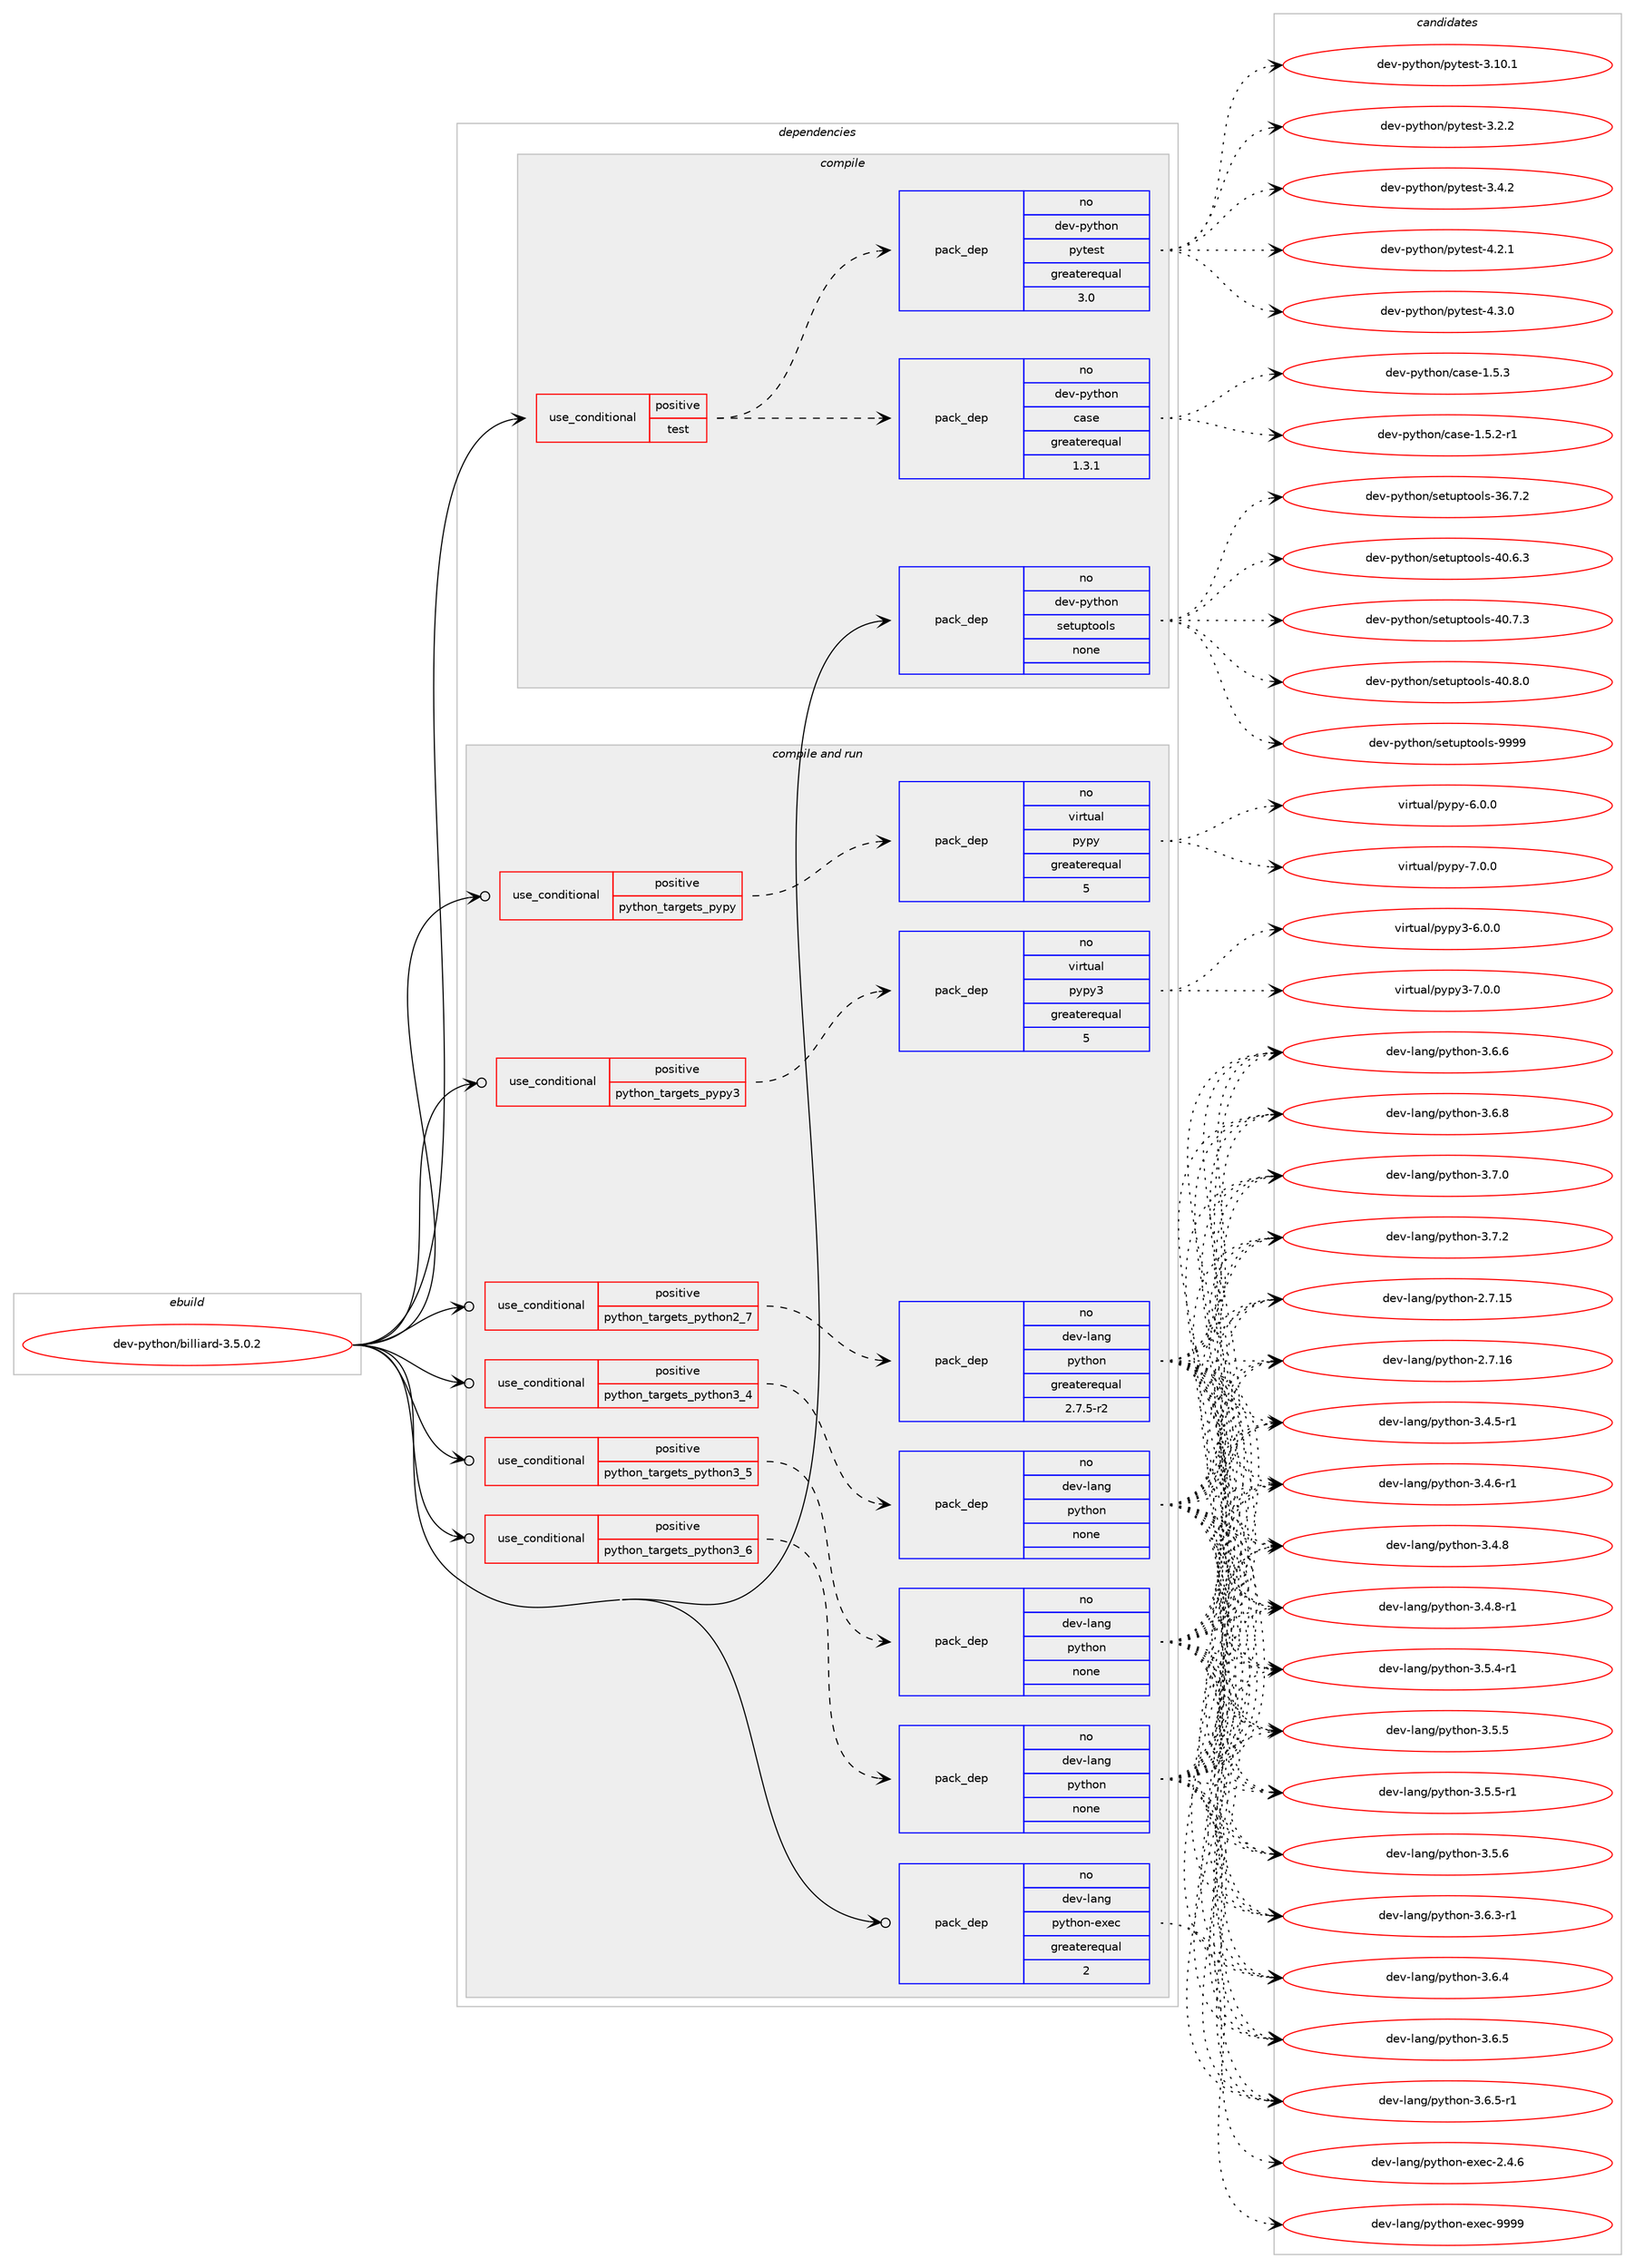 digraph prolog {

# *************
# Graph options
# *************

newrank=true;
concentrate=true;
compound=true;
graph [rankdir=LR,fontname=Helvetica,fontsize=10,ranksep=1.5];#, ranksep=2.5, nodesep=0.2];
edge  [arrowhead=vee];
node  [fontname=Helvetica,fontsize=10];

# **********
# The ebuild
# **********

subgraph cluster_leftcol {
color=gray;
rank=same;
label=<<i>ebuild</i>>;
id [label="dev-python/billiard-3.5.0.2", color=red, width=4, href="../dev-python/billiard-3.5.0.2.svg"];
}

# ****************
# The dependencies
# ****************

subgraph cluster_midcol {
color=gray;
label=<<i>dependencies</i>>;
subgraph cluster_compile {
fillcolor="#eeeeee";
style=filled;
label=<<i>compile</i>>;
subgraph cond371655 {
dependency1401049 [label=<<TABLE BORDER="0" CELLBORDER="1" CELLSPACING="0" CELLPADDING="4"><TR><TD ROWSPAN="3" CELLPADDING="10">use_conditional</TD></TR><TR><TD>positive</TD></TR><TR><TD>test</TD></TR></TABLE>>, shape=none, color=red];
subgraph pack1006166 {
dependency1401050 [label=<<TABLE BORDER="0" CELLBORDER="1" CELLSPACING="0" CELLPADDING="4" WIDTH="220"><TR><TD ROWSPAN="6" CELLPADDING="30">pack_dep</TD></TR><TR><TD WIDTH="110">no</TD></TR><TR><TD>dev-python</TD></TR><TR><TD>case</TD></TR><TR><TD>greaterequal</TD></TR><TR><TD>1.3.1</TD></TR></TABLE>>, shape=none, color=blue];
}
dependency1401049:e -> dependency1401050:w [weight=20,style="dashed",arrowhead="vee"];
subgraph pack1006167 {
dependency1401051 [label=<<TABLE BORDER="0" CELLBORDER="1" CELLSPACING="0" CELLPADDING="4" WIDTH="220"><TR><TD ROWSPAN="6" CELLPADDING="30">pack_dep</TD></TR><TR><TD WIDTH="110">no</TD></TR><TR><TD>dev-python</TD></TR><TR><TD>pytest</TD></TR><TR><TD>greaterequal</TD></TR><TR><TD>3.0</TD></TR></TABLE>>, shape=none, color=blue];
}
dependency1401049:e -> dependency1401051:w [weight=20,style="dashed",arrowhead="vee"];
}
id:e -> dependency1401049:w [weight=20,style="solid",arrowhead="vee"];
subgraph pack1006168 {
dependency1401052 [label=<<TABLE BORDER="0" CELLBORDER="1" CELLSPACING="0" CELLPADDING="4" WIDTH="220"><TR><TD ROWSPAN="6" CELLPADDING="30">pack_dep</TD></TR><TR><TD WIDTH="110">no</TD></TR><TR><TD>dev-python</TD></TR><TR><TD>setuptools</TD></TR><TR><TD>none</TD></TR><TR><TD></TD></TR></TABLE>>, shape=none, color=blue];
}
id:e -> dependency1401052:w [weight=20,style="solid",arrowhead="vee"];
}
subgraph cluster_compileandrun {
fillcolor="#eeeeee";
style=filled;
label=<<i>compile and run</i>>;
subgraph cond371656 {
dependency1401053 [label=<<TABLE BORDER="0" CELLBORDER="1" CELLSPACING="0" CELLPADDING="4"><TR><TD ROWSPAN="3" CELLPADDING="10">use_conditional</TD></TR><TR><TD>positive</TD></TR><TR><TD>python_targets_pypy</TD></TR></TABLE>>, shape=none, color=red];
subgraph pack1006169 {
dependency1401054 [label=<<TABLE BORDER="0" CELLBORDER="1" CELLSPACING="0" CELLPADDING="4" WIDTH="220"><TR><TD ROWSPAN="6" CELLPADDING="30">pack_dep</TD></TR><TR><TD WIDTH="110">no</TD></TR><TR><TD>virtual</TD></TR><TR><TD>pypy</TD></TR><TR><TD>greaterequal</TD></TR><TR><TD>5</TD></TR></TABLE>>, shape=none, color=blue];
}
dependency1401053:e -> dependency1401054:w [weight=20,style="dashed",arrowhead="vee"];
}
id:e -> dependency1401053:w [weight=20,style="solid",arrowhead="odotvee"];
subgraph cond371657 {
dependency1401055 [label=<<TABLE BORDER="0" CELLBORDER="1" CELLSPACING="0" CELLPADDING="4"><TR><TD ROWSPAN="3" CELLPADDING="10">use_conditional</TD></TR><TR><TD>positive</TD></TR><TR><TD>python_targets_pypy3</TD></TR></TABLE>>, shape=none, color=red];
subgraph pack1006170 {
dependency1401056 [label=<<TABLE BORDER="0" CELLBORDER="1" CELLSPACING="0" CELLPADDING="4" WIDTH="220"><TR><TD ROWSPAN="6" CELLPADDING="30">pack_dep</TD></TR><TR><TD WIDTH="110">no</TD></TR><TR><TD>virtual</TD></TR><TR><TD>pypy3</TD></TR><TR><TD>greaterequal</TD></TR><TR><TD>5</TD></TR></TABLE>>, shape=none, color=blue];
}
dependency1401055:e -> dependency1401056:w [weight=20,style="dashed",arrowhead="vee"];
}
id:e -> dependency1401055:w [weight=20,style="solid",arrowhead="odotvee"];
subgraph cond371658 {
dependency1401057 [label=<<TABLE BORDER="0" CELLBORDER="1" CELLSPACING="0" CELLPADDING="4"><TR><TD ROWSPAN="3" CELLPADDING="10">use_conditional</TD></TR><TR><TD>positive</TD></TR><TR><TD>python_targets_python2_7</TD></TR></TABLE>>, shape=none, color=red];
subgraph pack1006171 {
dependency1401058 [label=<<TABLE BORDER="0" CELLBORDER="1" CELLSPACING="0" CELLPADDING="4" WIDTH="220"><TR><TD ROWSPAN="6" CELLPADDING="30">pack_dep</TD></TR><TR><TD WIDTH="110">no</TD></TR><TR><TD>dev-lang</TD></TR><TR><TD>python</TD></TR><TR><TD>greaterequal</TD></TR><TR><TD>2.7.5-r2</TD></TR></TABLE>>, shape=none, color=blue];
}
dependency1401057:e -> dependency1401058:w [weight=20,style="dashed",arrowhead="vee"];
}
id:e -> dependency1401057:w [weight=20,style="solid",arrowhead="odotvee"];
subgraph cond371659 {
dependency1401059 [label=<<TABLE BORDER="0" CELLBORDER="1" CELLSPACING="0" CELLPADDING="4"><TR><TD ROWSPAN="3" CELLPADDING="10">use_conditional</TD></TR><TR><TD>positive</TD></TR><TR><TD>python_targets_python3_4</TD></TR></TABLE>>, shape=none, color=red];
subgraph pack1006172 {
dependency1401060 [label=<<TABLE BORDER="0" CELLBORDER="1" CELLSPACING="0" CELLPADDING="4" WIDTH="220"><TR><TD ROWSPAN="6" CELLPADDING="30">pack_dep</TD></TR><TR><TD WIDTH="110">no</TD></TR><TR><TD>dev-lang</TD></TR><TR><TD>python</TD></TR><TR><TD>none</TD></TR><TR><TD></TD></TR></TABLE>>, shape=none, color=blue];
}
dependency1401059:e -> dependency1401060:w [weight=20,style="dashed",arrowhead="vee"];
}
id:e -> dependency1401059:w [weight=20,style="solid",arrowhead="odotvee"];
subgraph cond371660 {
dependency1401061 [label=<<TABLE BORDER="0" CELLBORDER="1" CELLSPACING="0" CELLPADDING="4"><TR><TD ROWSPAN="3" CELLPADDING="10">use_conditional</TD></TR><TR><TD>positive</TD></TR><TR><TD>python_targets_python3_5</TD></TR></TABLE>>, shape=none, color=red];
subgraph pack1006173 {
dependency1401062 [label=<<TABLE BORDER="0" CELLBORDER="1" CELLSPACING="0" CELLPADDING="4" WIDTH="220"><TR><TD ROWSPAN="6" CELLPADDING="30">pack_dep</TD></TR><TR><TD WIDTH="110">no</TD></TR><TR><TD>dev-lang</TD></TR><TR><TD>python</TD></TR><TR><TD>none</TD></TR><TR><TD></TD></TR></TABLE>>, shape=none, color=blue];
}
dependency1401061:e -> dependency1401062:w [weight=20,style="dashed",arrowhead="vee"];
}
id:e -> dependency1401061:w [weight=20,style="solid",arrowhead="odotvee"];
subgraph cond371661 {
dependency1401063 [label=<<TABLE BORDER="0" CELLBORDER="1" CELLSPACING="0" CELLPADDING="4"><TR><TD ROWSPAN="3" CELLPADDING="10">use_conditional</TD></TR><TR><TD>positive</TD></TR><TR><TD>python_targets_python3_6</TD></TR></TABLE>>, shape=none, color=red];
subgraph pack1006174 {
dependency1401064 [label=<<TABLE BORDER="0" CELLBORDER="1" CELLSPACING="0" CELLPADDING="4" WIDTH="220"><TR><TD ROWSPAN="6" CELLPADDING="30">pack_dep</TD></TR><TR><TD WIDTH="110">no</TD></TR><TR><TD>dev-lang</TD></TR><TR><TD>python</TD></TR><TR><TD>none</TD></TR><TR><TD></TD></TR></TABLE>>, shape=none, color=blue];
}
dependency1401063:e -> dependency1401064:w [weight=20,style="dashed",arrowhead="vee"];
}
id:e -> dependency1401063:w [weight=20,style="solid",arrowhead="odotvee"];
subgraph pack1006175 {
dependency1401065 [label=<<TABLE BORDER="0" CELLBORDER="1" CELLSPACING="0" CELLPADDING="4" WIDTH="220"><TR><TD ROWSPAN="6" CELLPADDING="30">pack_dep</TD></TR><TR><TD WIDTH="110">no</TD></TR><TR><TD>dev-lang</TD></TR><TR><TD>python-exec</TD></TR><TR><TD>greaterequal</TD></TR><TR><TD>2</TD></TR></TABLE>>, shape=none, color=blue];
}
id:e -> dependency1401065:w [weight=20,style="solid",arrowhead="odotvee"];
}
subgraph cluster_run {
fillcolor="#eeeeee";
style=filled;
label=<<i>run</i>>;
}
}

# **************
# The candidates
# **************

subgraph cluster_choices {
rank=same;
color=gray;
label=<<i>candidates</i>>;

subgraph choice1006166 {
color=black;
nodesep=1;
choice100101118451121211161041111104799971151014549465346504511449 [label="dev-python/case-1.5.2-r1", color=red, width=4,href="../dev-python/case-1.5.2-r1.svg"];
choice10010111845112121116104111110479997115101454946534651 [label="dev-python/case-1.5.3", color=red, width=4,href="../dev-python/case-1.5.3.svg"];
dependency1401050:e -> choice100101118451121211161041111104799971151014549465346504511449:w [style=dotted,weight="100"];
dependency1401050:e -> choice10010111845112121116104111110479997115101454946534651:w [style=dotted,weight="100"];
}
subgraph choice1006167 {
color=black;
nodesep=1;
choice100101118451121211161041111104711212111610111511645514649484649 [label="dev-python/pytest-3.10.1", color=red, width=4,href="../dev-python/pytest-3.10.1.svg"];
choice1001011184511212111610411111047112121116101115116455146504650 [label="dev-python/pytest-3.2.2", color=red, width=4,href="../dev-python/pytest-3.2.2.svg"];
choice1001011184511212111610411111047112121116101115116455146524650 [label="dev-python/pytest-3.4.2", color=red, width=4,href="../dev-python/pytest-3.4.2.svg"];
choice1001011184511212111610411111047112121116101115116455246504649 [label="dev-python/pytest-4.2.1", color=red, width=4,href="../dev-python/pytest-4.2.1.svg"];
choice1001011184511212111610411111047112121116101115116455246514648 [label="dev-python/pytest-4.3.0", color=red, width=4,href="../dev-python/pytest-4.3.0.svg"];
dependency1401051:e -> choice100101118451121211161041111104711212111610111511645514649484649:w [style=dotted,weight="100"];
dependency1401051:e -> choice1001011184511212111610411111047112121116101115116455146504650:w [style=dotted,weight="100"];
dependency1401051:e -> choice1001011184511212111610411111047112121116101115116455146524650:w [style=dotted,weight="100"];
dependency1401051:e -> choice1001011184511212111610411111047112121116101115116455246504649:w [style=dotted,weight="100"];
dependency1401051:e -> choice1001011184511212111610411111047112121116101115116455246514648:w [style=dotted,weight="100"];
}
subgraph choice1006168 {
color=black;
nodesep=1;
choice100101118451121211161041111104711510111611711211611111110811545515446554650 [label="dev-python/setuptools-36.7.2", color=red, width=4,href="../dev-python/setuptools-36.7.2.svg"];
choice100101118451121211161041111104711510111611711211611111110811545524846544651 [label="dev-python/setuptools-40.6.3", color=red, width=4,href="../dev-python/setuptools-40.6.3.svg"];
choice100101118451121211161041111104711510111611711211611111110811545524846554651 [label="dev-python/setuptools-40.7.3", color=red, width=4,href="../dev-python/setuptools-40.7.3.svg"];
choice100101118451121211161041111104711510111611711211611111110811545524846564648 [label="dev-python/setuptools-40.8.0", color=red, width=4,href="../dev-python/setuptools-40.8.0.svg"];
choice10010111845112121116104111110471151011161171121161111111081154557575757 [label="dev-python/setuptools-9999", color=red, width=4,href="../dev-python/setuptools-9999.svg"];
dependency1401052:e -> choice100101118451121211161041111104711510111611711211611111110811545515446554650:w [style=dotted,weight="100"];
dependency1401052:e -> choice100101118451121211161041111104711510111611711211611111110811545524846544651:w [style=dotted,weight="100"];
dependency1401052:e -> choice100101118451121211161041111104711510111611711211611111110811545524846554651:w [style=dotted,weight="100"];
dependency1401052:e -> choice100101118451121211161041111104711510111611711211611111110811545524846564648:w [style=dotted,weight="100"];
dependency1401052:e -> choice10010111845112121116104111110471151011161171121161111111081154557575757:w [style=dotted,weight="100"];
}
subgraph choice1006169 {
color=black;
nodesep=1;
choice1181051141161179710847112121112121455446484648 [label="virtual/pypy-6.0.0", color=red, width=4,href="../virtual/pypy-6.0.0.svg"];
choice1181051141161179710847112121112121455546484648 [label="virtual/pypy-7.0.0", color=red, width=4,href="../virtual/pypy-7.0.0.svg"];
dependency1401054:e -> choice1181051141161179710847112121112121455446484648:w [style=dotted,weight="100"];
dependency1401054:e -> choice1181051141161179710847112121112121455546484648:w [style=dotted,weight="100"];
}
subgraph choice1006170 {
color=black;
nodesep=1;
choice118105114116117971084711212111212151455446484648 [label="virtual/pypy3-6.0.0", color=red, width=4,href="../virtual/pypy3-6.0.0.svg"];
choice118105114116117971084711212111212151455546484648 [label="virtual/pypy3-7.0.0", color=red, width=4,href="../virtual/pypy3-7.0.0.svg"];
dependency1401056:e -> choice118105114116117971084711212111212151455446484648:w [style=dotted,weight="100"];
dependency1401056:e -> choice118105114116117971084711212111212151455546484648:w [style=dotted,weight="100"];
}
subgraph choice1006171 {
color=black;
nodesep=1;
choice10010111845108971101034711212111610411111045504655464953 [label="dev-lang/python-2.7.15", color=red, width=4,href="../dev-lang/python-2.7.15.svg"];
choice10010111845108971101034711212111610411111045504655464954 [label="dev-lang/python-2.7.16", color=red, width=4,href="../dev-lang/python-2.7.16.svg"];
choice1001011184510897110103471121211161041111104551465246534511449 [label="dev-lang/python-3.4.5-r1", color=red, width=4,href="../dev-lang/python-3.4.5-r1.svg"];
choice1001011184510897110103471121211161041111104551465246544511449 [label="dev-lang/python-3.4.6-r1", color=red, width=4,href="../dev-lang/python-3.4.6-r1.svg"];
choice100101118451089711010347112121116104111110455146524656 [label="dev-lang/python-3.4.8", color=red, width=4,href="../dev-lang/python-3.4.8.svg"];
choice1001011184510897110103471121211161041111104551465246564511449 [label="dev-lang/python-3.4.8-r1", color=red, width=4,href="../dev-lang/python-3.4.8-r1.svg"];
choice1001011184510897110103471121211161041111104551465346524511449 [label="dev-lang/python-3.5.4-r1", color=red, width=4,href="../dev-lang/python-3.5.4-r1.svg"];
choice100101118451089711010347112121116104111110455146534653 [label="dev-lang/python-3.5.5", color=red, width=4,href="../dev-lang/python-3.5.5.svg"];
choice1001011184510897110103471121211161041111104551465346534511449 [label="dev-lang/python-3.5.5-r1", color=red, width=4,href="../dev-lang/python-3.5.5-r1.svg"];
choice100101118451089711010347112121116104111110455146534654 [label="dev-lang/python-3.5.6", color=red, width=4,href="../dev-lang/python-3.5.6.svg"];
choice1001011184510897110103471121211161041111104551465446514511449 [label="dev-lang/python-3.6.3-r1", color=red, width=4,href="../dev-lang/python-3.6.3-r1.svg"];
choice100101118451089711010347112121116104111110455146544652 [label="dev-lang/python-3.6.4", color=red, width=4,href="../dev-lang/python-3.6.4.svg"];
choice100101118451089711010347112121116104111110455146544653 [label="dev-lang/python-3.6.5", color=red, width=4,href="../dev-lang/python-3.6.5.svg"];
choice1001011184510897110103471121211161041111104551465446534511449 [label="dev-lang/python-3.6.5-r1", color=red, width=4,href="../dev-lang/python-3.6.5-r1.svg"];
choice100101118451089711010347112121116104111110455146544654 [label="dev-lang/python-3.6.6", color=red, width=4,href="../dev-lang/python-3.6.6.svg"];
choice100101118451089711010347112121116104111110455146544656 [label="dev-lang/python-3.6.8", color=red, width=4,href="../dev-lang/python-3.6.8.svg"];
choice100101118451089711010347112121116104111110455146554648 [label="dev-lang/python-3.7.0", color=red, width=4,href="../dev-lang/python-3.7.0.svg"];
choice100101118451089711010347112121116104111110455146554650 [label="dev-lang/python-3.7.2", color=red, width=4,href="../dev-lang/python-3.7.2.svg"];
dependency1401058:e -> choice10010111845108971101034711212111610411111045504655464953:w [style=dotted,weight="100"];
dependency1401058:e -> choice10010111845108971101034711212111610411111045504655464954:w [style=dotted,weight="100"];
dependency1401058:e -> choice1001011184510897110103471121211161041111104551465246534511449:w [style=dotted,weight="100"];
dependency1401058:e -> choice1001011184510897110103471121211161041111104551465246544511449:w [style=dotted,weight="100"];
dependency1401058:e -> choice100101118451089711010347112121116104111110455146524656:w [style=dotted,weight="100"];
dependency1401058:e -> choice1001011184510897110103471121211161041111104551465246564511449:w [style=dotted,weight="100"];
dependency1401058:e -> choice1001011184510897110103471121211161041111104551465346524511449:w [style=dotted,weight="100"];
dependency1401058:e -> choice100101118451089711010347112121116104111110455146534653:w [style=dotted,weight="100"];
dependency1401058:e -> choice1001011184510897110103471121211161041111104551465346534511449:w [style=dotted,weight="100"];
dependency1401058:e -> choice100101118451089711010347112121116104111110455146534654:w [style=dotted,weight="100"];
dependency1401058:e -> choice1001011184510897110103471121211161041111104551465446514511449:w [style=dotted,weight="100"];
dependency1401058:e -> choice100101118451089711010347112121116104111110455146544652:w [style=dotted,weight="100"];
dependency1401058:e -> choice100101118451089711010347112121116104111110455146544653:w [style=dotted,weight="100"];
dependency1401058:e -> choice1001011184510897110103471121211161041111104551465446534511449:w [style=dotted,weight="100"];
dependency1401058:e -> choice100101118451089711010347112121116104111110455146544654:w [style=dotted,weight="100"];
dependency1401058:e -> choice100101118451089711010347112121116104111110455146544656:w [style=dotted,weight="100"];
dependency1401058:e -> choice100101118451089711010347112121116104111110455146554648:w [style=dotted,weight="100"];
dependency1401058:e -> choice100101118451089711010347112121116104111110455146554650:w [style=dotted,weight="100"];
}
subgraph choice1006172 {
color=black;
nodesep=1;
choice10010111845108971101034711212111610411111045504655464953 [label="dev-lang/python-2.7.15", color=red, width=4,href="../dev-lang/python-2.7.15.svg"];
choice10010111845108971101034711212111610411111045504655464954 [label="dev-lang/python-2.7.16", color=red, width=4,href="../dev-lang/python-2.7.16.svg"];
choice1001011184510897110103471121211161041111104551465246534511449 [label="dev-lang/python-3.4.5-r1", color=red, width=4,href="../dev-lang/python-3.4.5-r1.svg"];
choice1001011184510897110103471121211161041111104551465246544511449 [label="dev-lang/python-3.4.6-r1", color=red, width=4,href="../dev-lang/python-3.4.6-r1.svg"];
choice100101118451089711010347112121116104111110455146524656 [label="dev-lang/python-3.4.8", color=red, width=4,href="../dev-lang/python-3.4.8.svg"];
choice1001011184510897110103471121211161041111104551465246564511449 [label="dev-lang/python-3.4.8-r1", color=red, width=4,href="../dev-lang/python-3.4.8-r1.svg"];
choice1001011184510897110103471121211161041111104551465346524511449 [label="dev-lang/python-3.5.4-r1", color=red, width=4,href="../dev-lang/python-3.5.4-r1.svg"];
choice100101118451089711010347112121116104111110455146534653 [label="dev-lang/python-3.5.5", color=red, width=4,href="../dev-lang/python-3.5.5.svg"];
choice1001011184510897110103471121211161041111104551465346534511449 [label="dev-lang/python-3.5.5-r1", color=red, width=4,href="../dev-lang/python-3.5.5-r1.svg"];
choice100101118451089711010347112121116104111110455146534654 [label="dev-lang/python-3.5.6", color=red, width=4,href="../dev-lang/python-3.5.6.svg"];
choice1001011184510897110103471121211161041111104551465446514511449 [label="dev-lang/python-3.6.3-r1", color=red, width=4,href="../dev-lang/python-3.6.3-r1.svg"];
choice100101118451089711010347112121116104111110455146544652 [label="dev-lang/python-3.6.4", color=red, width=4,href="../dev-lang/python-3.6.4.svg"];
choice100101118451089711010347112121116104111110455146544653 [label="dev-lang/python-3.6.5", color=red, width=4,href="../dev-lang/python-3.6.5.svg"];
choice1001011184510897110103471121211161041111104551465446534511449 [label="dev-lang/python-3.6.5-r1", color=red, width=4,href="../dev-lang/python-3.6.5-r1.svg"];
choice100101118451089711010347112121116104111110455146544654 [label="dev-lang/python-3.6.6", color=red, width=4,href="../dev-lang/python-3.6.6.svg"];
choice100101118451089711010347112121116104111110455146544656 [label="dev-lang/python-3.6.8", color=red, width=4,href="../dev-lang/python-3.6.8.svg"];
choice100101118451089711010347112121116104111110455146554648 [label="dev-lang/python-3.7.0", color=red, width=4,href="../dev-lang/python-3.7.0.svg"];
choice100101118451089711010347112121116104111110455146554650 [label="dev-lang/python-3.7.2", color=red, width=4,href="../dev-lang/python-3.7.2.svg"];
dependency1401060:e -> choice10010111845108971101034711212111610411111045504655464953:w [style=dotted,weight="100"];
dependency1401060:e -> choice10010111845108971101034711212111610411111045504655464954:w [style=dotted,weight="100"];
dependency1401060:e -> choice1001011184510897110103471121211161041111104551465246534511449:w [style=dotted,weight="100"];
dependency1401060:e -> choice1001011184510897110103471121211161041111104551465246544511449:w [style=dotted,weight="100"];
dependency1401060:e -> choice100101118451089711010347112121116104111110455146524656:w [style=dotted,weight="100"];
dependency1401060:e -> choice1001011184510897110103471121211161041111104551465246564511449:w [style=dotted,weight="100"];
dependency1401060:e -> choice1001011184510897110103471121211161041111104551465346524511449:w [style=dotted,weight="100"];
dependency1401060:e -> choice100101118451089711010347112121116104111110455146534653:w [style=dotted,weight="100"];
dependency1401060:e -> choice1001011184510897110103471121211161041111104551465346534511449:w [style=dotted,weight="100"];
dependency1401060:e -> choice100101118451089711010347112121116104111110455146534654:w [style=dotted,weight="100"];
dependency1401060:e -> choice1001011184510897110103471121211161041111104551465446514511449:w [style=dotted,weight="100"];
dependency1401060:e -> choice100101118451089711010347112121116104111110455146544652:w [style=dotted,weight="100"];
dependency1401060:e -> choice100101118451089711010347112121116104111110455146544653:w [style=dotted,weight="100"];
dependency1401060:e -> choice1001011184510897110103471121211161041111104551465446534511449:w [style=dotted,weight="100"];
dependency1401060:e -> choice100101118451089711010347112121116104111110455146544654:w [style=dotted,weight="100"];
dependency1401060:e -> choice100101118451089711010347112121116104111110455146544656:w [style=dotted,weight="100"];
dependency1401060:e -> choice100101118451089711010347112121116104111110455146554648:w [style=dotted,weight="100"];
dependency1401060:e -> choice100101118451089711010347112121116104111110455146554650:w [style=dotted,weight="100"];
}
subgraph choice1006173 {
color=black;
nodesep=1;
choice10010111845108971101034711212111610411111045504655464953 [label="dev-lang/python-2.7.15", color=red, width=4,href="../dev-lang/python-2.7.15.svg"];
choice10010111845108971101034711212111610411111045504655464954 [label="dev-lang/python-2.7.16", color=red, width=4,href="../dev-lang/python-2.7.16.svg"];
choice1001011184510897110103471121211161041111104551465246534511449 [label="dev-lang/python-3.4.5-r1", color=red, width=4,href="../dev-lang/python-3.4.5-r1.svg"];
choice1001011184510897110103471121211161041111104551465246544511449 [label="dev-lang/python-3.4.6-r1", color=red, width=4,href="../dev-lang/python-3.4.6-r1.svg"];
choice100101118451089711010347112121116104111110455146524656 [label="dev-lang/python-3.4.8", color=red, width=4,href="../dev-lang/python-3.4.8.svg"];
choice1001011184510897110103471121211161041111104551465246564511449 [label="dev-lang/python-3.4.8-r1", color=red, width=4,href="../dev-lang/python-3.4.8-r1.svg"];
choice1001011184510897110103471121211161041111104551465346524511449 [label="dev-lang/python-3.5.4-r1", color=red, width=4,href="../dev-lang/python-3.5.4-r1.svg"];
choice100101118451089711010347112121116104111110455146534653 [label="dev-lang/python-3.5.5", color=red, width=4,href="../dev-lang/python-3.5.5.svg"];
choice1001011184510897110103471121211161041111104551465346534511449 [label="dev-lang/python-3.5.5-r1", color=red, width=4,href="../dev-lang/python-3.5.5-r1.svg"];
choice100101118451089711010347112121116104111110455146534654 [label="dev-lang/python-3.5.6", color=red, width=4,href="../dev-lang/python-3.5.6.svg"];
choice1001011184510897110103471121211161041111104551465446514511449 [label="dev-lang/python-3.6.3-r1", color=red, width=4,href="../dev-lang/python-3.6.3-r1.svg"];
choice100101118451089711010347112121116104111110455146544652 [label="dev-lang/python-3.6.4", color=red, width=4,href="../dev-lang/python-3.6.4.svg"];
choice100101118451089711010347112121116104111110455146544653 [label="dev-lang/python-3.6.5", color=red, width=4,href="../dev-lang/python-3.6.5.svg"];
choice1001011184510897110103471121211161041111104551465446534511449 [label="dev-lang/python-3.6.5-r1", color=red, width=4,href="../dev-lang/python-3.6.5-r1.svg"];
choice100101118451089711010347112121116104111110455146544654 [label="dev-lang/python-3.6.6", color=red, width=4,href="../dev-lang/python-3.6.6.svg"];
choice100101118451089711010347112121116104111110455146544656 [label="dev-lang/python-3.6.8", color=red, width=4,href="../dev-lang/python-3.6.8.svg"];
choice100101118451089711010347112121116104111110455146554648 [label="dev-lang/python-3.7.0", color=red, width=4,href="../dev-lang/python-3.7.0.svg"];
choice100101118451089711010347112121116104111110455146554650 [label="dev-lang/python-3.7.2", color=red, width=4,href="../dev-lang/python-3.7.2.svg"];
dependency1401062:e -> choice10010111845108971101034711212111610411111045504655464953:w [style=dotted,weight="100"];
dependency1401062:e -> choice10010111845108971101034711212111610411111045504655464954:w [style=dotted,weight="100"];
dependency1401062:e -> choice1001011184510897110103471121211161041111104551465246534511449:w [style=dotted,weight="100"];
dependency1401062:e -> choice1001011184510897110103471121211161041111104551465246544511449:w [style=dotted,weight="100"];
dependency1401062:e -> choice100101118451089711010347112121116104111110455146524656:w [style=dotted,weight="100"];
dependency1401062:e -> choice1001011184510897110103471121211161041111104551465246564511449:w [style=dotted,weight="100"];
dependency1401062:e -> choice1001011184510897110103471121211161041111104551465346524511449:w [style=dotted,weight="100"];
dependency1401062:e -> choice100101118451089711010347112121116104111110455146534653:w [style=dotted,weight="100"];
dependency1401062:e -> choice1001011184510897110103471121211161041111104551465346534511449:w [style=dotted,weight="100"];
dependency1401062:e -> choice100101118451089711010347112121116104111110455146534654:w [style=dotted,weight="100"];
dependency1401062:e -> choice1001011184510897110103471121211161041111104551465446514511449:w [style=dotted,weight="100"];
dependency1401062:e -> choice100101118451089711010347112121116104111110455146544652:w [style=dotted,weight="100"];
dependency1401062:e -> choice100101118451089711010347112121116104111110455146544653:w [style=dotted,weight="100"];
dependency1401062:e -> choice1001011184510897110103471121211161041111104551465446534511449:w [style=dotted,weight="100"];
dependency1401062:e -> choice100101118451089711010347112121116104111110455146544654:w [style=dotted,weight="100"];
dependency1401062:e -> choice100101118451089711010347112121116104111110455146544656:w [style=dotted,weight="100"];
dependency1401062:e -> choice100101118451089711010347112121116104111110455146554648:w [style=dotted,weight="100"];
dependency1401062:e -> choice100101118451089711010347112121116104111110455146554650:w [style=dotted,weight="100"];
}
subgraph choice1006174 {
color=black;
nodesep=1;
choice10010111845108971101034711212111610411111045504655464953 [label="dev-lang/python-2.7.15", color=red, width=4,href="../dev-lang/python-2.7.15.svg"];
choice10010111845108971101034711212111610411111045504655464954 [label="dev-lang/python-2.7.16", color=red, width=4,href="../dev-lang/python-2.7.16.svg"];
choice1001011184510897110103471121211161041111104551465246534511449 [label="dev-lang/python-3.4.5-r1", color=red, width=4,href="../dev-lang/python-3.4.5-r1.svg"];
choice1001011184510897110103471121211161041111104551465246544511449 [label="dev-lang/python-3.4.6-r1", color=red, width=4,href="../dev-lang/python-3.4.6-r1.svg"];
choice100101118451089711010347112121116104111110455146524656 [label="dev-lang/python-3.4.8", color=red, width=4,href="../dev-lang/python-3.4.8.svg"];
choice1001011184510897110103471121211161041111104551465246564511449 [label="dev-lang/python-3.4.8-r1", color=red, width=4,href="../dev-lang/python-3.4.8-r1.svg"];
choice1001011184510897110103471121211161041111104551465346524511449 [label="dev-lang/python-3.5.4-r1", color=red, width=4,href="../dev-lang/python-3.5.4-r1.svg"];
choice100101118451089711010347112121116104111110455146534653 [label="dev-lang/python-3.5.5", color=red, width=4,href="../dev-lang/python-3.5.5.svg"];
choice1001011184510897110103471121211161041111104551465346534511449 [label="dev-lang/python-3.5.5-r1", color=red, width=4,href="../dev-lang/python-3.5.5-r1.svg"];
choice100101118451089711010347112121116104111110455146534654 [label="dev-lang/python-3.5.6", color=red, width=4,href="../dev-lang/python-3.5.6.svg"];
choice1001011184510897110103471121211161041111104551465446514511449 [label="dev-lang/python-3.6.3-r1", color=red, width=4,href="../dev-lang/python-3.6.3-r1.svg"];
choice100101118451089711010347112121116104111110455146544652 [label="dev-lang/python-3.6.4", color=red, width=4,href="../dev-lang/python-3.6.4.svg"];
choice100101118451089711010347112121116104111110455146544653 [label="dev-lang/python-3.6.5", color=red, width=4,href="../dev-lang/python-3.6.5.svg"];
choice1001011184510897110103471121211161041111104551465446534511449 [label="dev-lang/python-3.6.5-r1", color=red, width=4,href="../dev-lang/python-3.6.5-r1.svg"];
choice100101118451089711010347112121116104111110455146544654 [label="dev-lang/python-3.6.6", color=red, width=4,href="../dev-lang/python-3.6.6.svg"];
choice100101118451089711010347112121116104111110455146544656 [label="dev-lang/python-3.6.8", color=red, width=4,href="../dev-lang/python-3.6.8.svg"];
choice100101118451089711010347112121116104111110455146554648 [label="dev-lang/python-3.7.0", color=red, width=4,href="../dev-lang/python-3.7.0.svg"];
choice100101118451089711010347112121116104111110455146554650 [label="dev-lang/python-3.7.2", color=red, width=4,href="../dev-lang/python-3.7.2.svg"];
dependency1401064:e -> choice10010111845108971101034711212111610411111045504655464953:w [style=dotted,weight="100"];
dependency1401064:e -> choice10010111845108971101034711212111610411111045504655464954:w [style=dotted,weight="100"];
dependency1401064:e -> choice1001011184510897110103471121211161041111104551465246534511449:w [style=dotted,weight="100"];
dependency1401064:e -> choice1001011184510897110103471121211161041111104551465246544511449:w [style=dotted,weight="100"];
dependency1401064:e -> choice100101118451089711010347112121116104111110455146524656:w [style=dotted,weight="100"];
dependency1401064:e -> choice1001011184510897110103471121211161041111104551465246564511449:w [style=dotted,weight="100"];
dependency1401064:e -> choice1001011184510897110103471121211161041111104551465346524511449:w [style=dotted,weight="100"];
dependency1401064:e -> choice100101118451089711010347112121116104111110455146534653:w [style=dotted,weight="100"];
dependency1401064:e -> choice1001011184510897110103471121211161041111104551465346534511449:w [style=dotted,weight="100"];
dependency1401064:e -> choice100101118451089711010347112121116104111110455146534654:w [style=dotted,weight="100"];
dependency1401064:e -> choice1001011184510897110103471121211161041111104551465446514511449:w [style=dotted,weight="100"];
dependency1401064:e -> choice100101118451089711010347112121116104111110455146544652:w [style=dotted,weight="100"];
dependency1401064:e -> choice100101118451089711010347112121116104111110455146544653:w [style=dotted,weight="100"];
dependency1401064:e -> choice1001011184510897110103471121211161041111104551465446534511449:w [style=dotted,weight="100"];
dependency1401064:e -> choice100101118451089711010347112121116104111110455146544654:w [style=dotted,weight="100"];
dependency1401064:e -> choice100101118451089711010347112121116104111110455146544656:w [style=dotted,weight="100"];
dependency1401064:e -> choice100101118451089711010347112121116104111110455146554648:w [style=dotted,weight="100"];
dependency1401064:e -> choice100101118451089711010347112121116104111110455146554650:w [style=dotted,weight="100"];
}
subgraph choice1006175 {
color=black;
nodesep=1;
choice1001011184510897110103471121211161041111104510112010199455046524654 [label="dev-lang/python-exec-2.4.6", color=red, width=4,href="../dev-lang/python-exec-2.4.6.svg"];
choice10010111845108971101034711212111610411111045101120101994557575757 [label="dev-lang/python-exec-9999", color=red, width=4,href="../dev-lang/python-exec-9999.svg"];
dependency1401065:e -> choice1001011184510897110103471121211161041111104510112010199455046524654:w [style=dotted,weight="100"];
dependency1401065:e -> choice10010111845108971101034711212111610411111045101120101994557575757:w [style=dotted,weight="100"];
}
}

}
